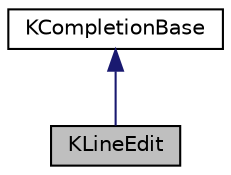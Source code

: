 digraph "KLineEdit"
{
  edge [fontname="Helvetica",fontsize="10",labelfontname="Helvetica",labelfontsize="10"];
  node [fontname="Helvetica",fontsize="10",shape=record];
  Node0 [label="KLineEdit",height=0.2,width=0.4,color="black", fillcolor="grey75", style="filled", fontcolor="black"];
  Node1 -> Node0 [dir="back",color="midnightblue",fontsize="10",style="solid",fontname="Helvetica"];
  Node1 [label="KCompletionBase",height=0.2,width=0.4,color="black", fillcolor="white", style="filled",URL="$classKCompletionBase.html",tooltip="An abstract base class for adding a completion feature into widgets. "];
}
